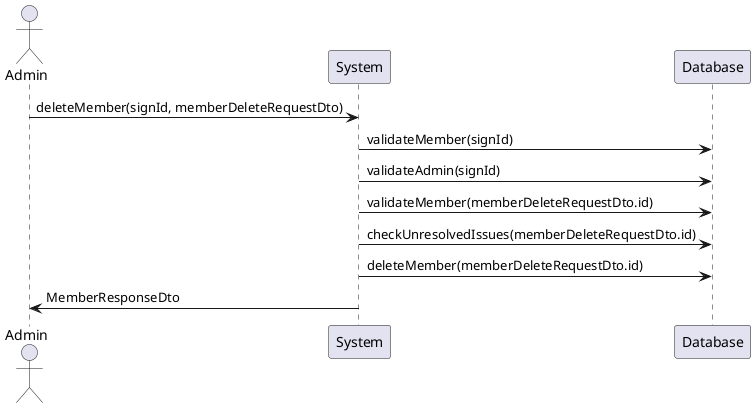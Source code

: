 @startuml
actor Admin
participant System
participant DBMS as "Database"

Admin -> System: deleteMember(signId, memberDeleteRequestDto)
System -> DBMS: validateMember(signId)
System -> DBMS: validateAdmin(signId)
System -> DBMS: validateMember(memberDeleteRequestDto.id)
System -> DBMS: checkUnresolvedIssues(memberDeleteRequestDto.id)
System -> DBMS: deleteMember(memberDeleteRequestDto.id)
System -> Admin: MemberResponseDto
@enduml
